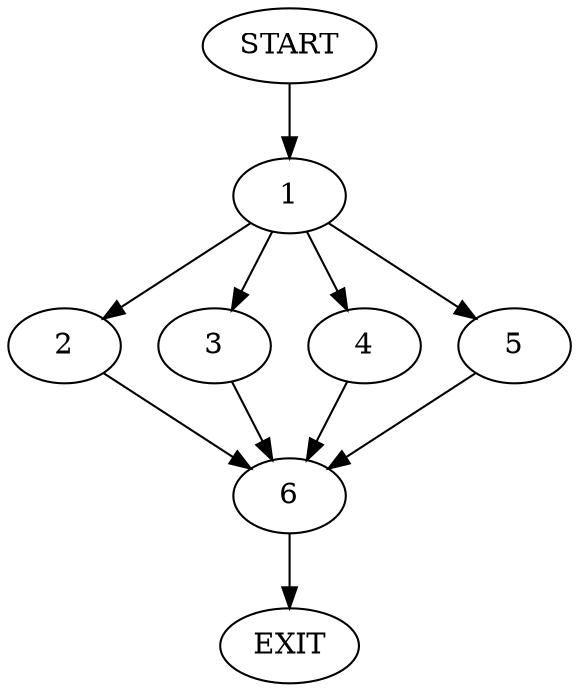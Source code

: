 digraph {
0 [label="START"]
7 [label="EXIT"]
0 -> 1
1 -> 2
1 -> 3
1 -> 4
1 -> 5
4 -> 6
3 -> 6
2 -> 6
5 -> 6
6 -> 7
}
